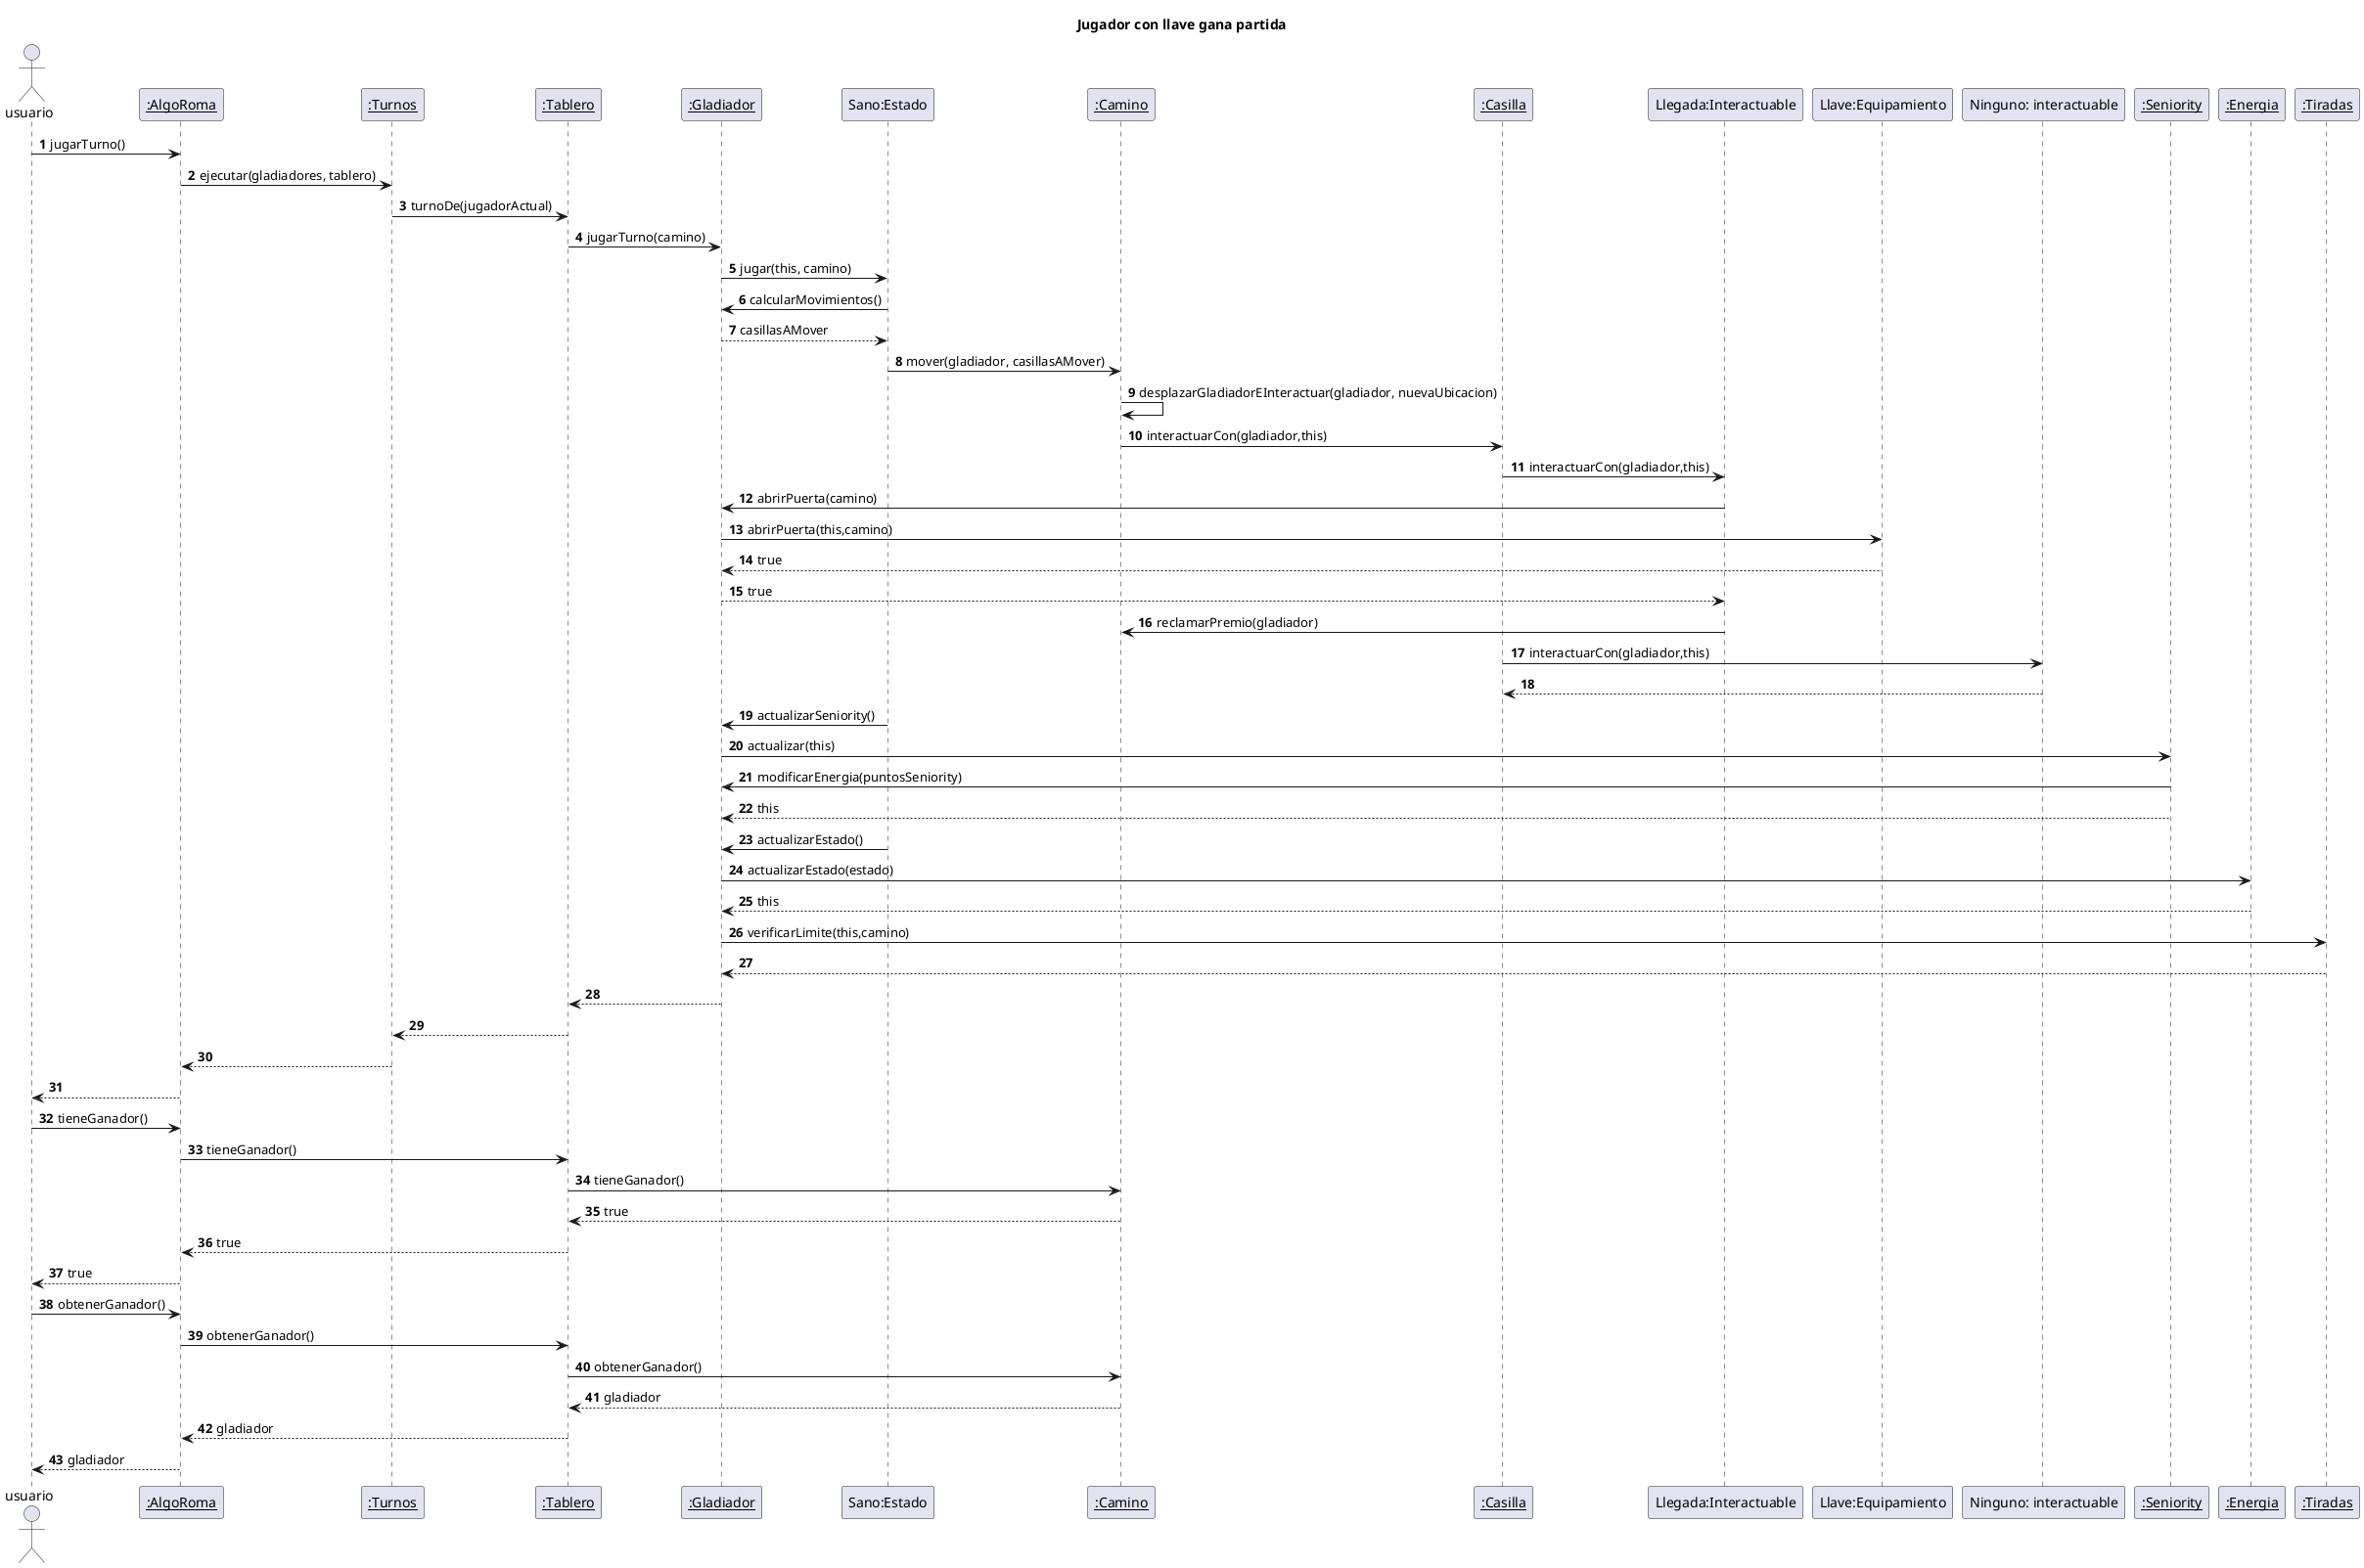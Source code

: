 @startuml

autonumber
title "Jugador con llave gana partida"
actor usuario

usuario -> "__:AlgoRoma__": jugarTurno()
"__:AlgoRoma__" -> "__:Turnos__": ejecutar(gladiadores, tablero)
"__:Turnos__" -> "__:Tablero__": turnoDe(jugadorActual)
"__:Tablero__" -> "__:Gladiador__": jugarTurno(camino)
"__:Gladiador__" -> "Sano:Estado": jugar(this, camino)
"Sano:Estado" -> "__:Gladiador__": calcularMovimientos()
"__:Gladiador__" --> "Sano:Estado": casillasAMover
"Sano:Estado" -> "__:Camino__": mover(gladiador, casillasAMover)
"__:Camino__" -> "__:Camino__": desplazarGladiadorEInteractuar(gladiador, nuevaUbicacion)
"__:Camino__" -> "__:Casilla__": interactuarCon(gladiador,this)
"__:Casilla__" -> "Llegada:Interactuable": interactuarCon(gladiador,this)
"Llegada:Interactuable" -> "__:Gladiador__": abrirPuerta(camino)
"__:Gladiador__" -> "Llave:Equipamiento": abrirPuerta(this,camino)
"Llave:Equipamiento" --> "__:Gladiador__": true
"__:Gladiador__" --> "Llegada:Interactuable": true
"Llegada:Interactuable" -> "__:Camino__": reclamarPremio(gladiador)
"__:Casilla__" -> "Ninguno: interactuable": interactuarCon(gladiador,this)
"Ninguno: interactuable" --> "__:Casilla__"
"Sano:Estado" -> "__:Gladiador__": actualizarSeniority()
"__:Gladiador__" -> "__:Seniority__": actualizar(this)
"__:Seniority__" -> "__:Gladiador__": modificarEnergia(puntosSeniority)
"__:Seniority__" --> "__:Gladiador__": this
"Sano:Estado" -> "__:Gladiador__": actualizarEstado()
"__:Gladiador__" -> "__:Energia__": actualizarEstado(estado)
"__:Energia__" --> "__:Gladiador__": this
"__:Gladiador__" -> "__:Tiradas__": verificarLimite(this,camino)
"__:Tiradas__" --> "__:Gladiador__"
"__:Gladiador__" --> "__:Tablero__"
"__:Tablero__" --> "__:Turnos__"
"__:Turnos__" --> "__:AlgoRoma__"
"__:AlgoRoma__" --> usuario

usuario -> "__:AlgoRoma__": tieneGanador()
"__:AlgoRoma__" -> "__:Tablero__": tieneGanador()
"__:Tablero__" -> "__:Camino__": tieneGanador()
"__:Camino__" --> "__:Tablero__": true
"__:Tablero__" --> "__:AlgoRoma__": true
"__:AlgoRoma__" --> usuario: true

usuario -> "__:AlgoRoma__": obtenerGanador()
"__:AlgoRoma__" -> "__:Tablero__": obtenerGanador()
"__:Tablero__" -> "__:Camino__": obtenerGanador()
"__:Camino__" --> "__:Tablero__": gladiador
"__:Tablero__" --> "__:AlgoRoma__": gladiador
"__:AlgoRoma__" --> usuario: gladiador


@enduml